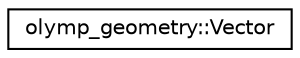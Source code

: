 digraph "Иерархия классов. Графический вид."
{
 // LATEX_PDF_SIZE
  edge [fontname="Helvetica",fontsize="10",labelfontname="Helvetica",labelfontsize="10"];
  node [fontname="Helvetica",fontsize="10",shape=record];
  rankdir="LR";
  Node0 [label="olymp_geometry::Vector",height=0.2,width=0.4,color="black", fillcolor="white", style="filled",URL="$classolymp__geometry_1_1_vector.html",tooltip=" "];
}
